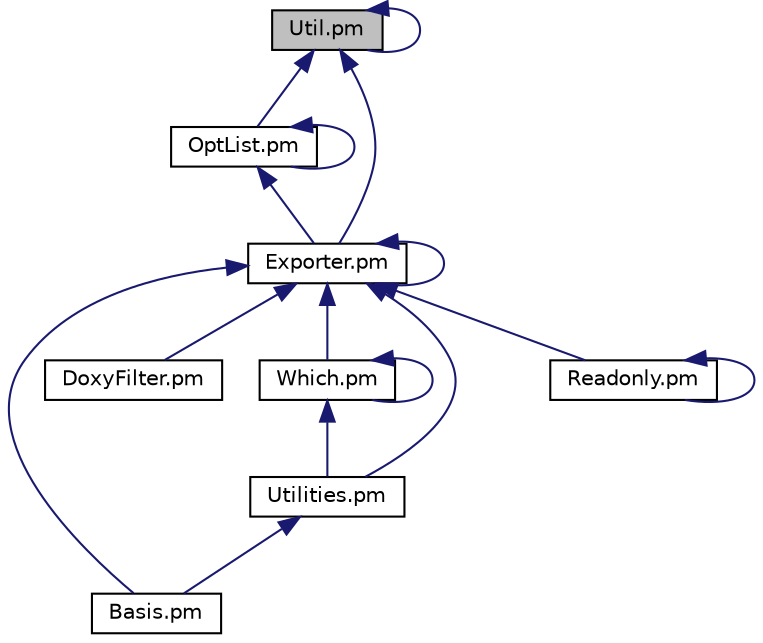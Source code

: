 digraph "Util.pm"
{
  edge [fontname="Helvetica",fontsize="10",labelfontname="Helvetica",labelfontsize="10"];
  node [fontname="Helvetica",fontsize="10",shape=record];
  Node1 [label="Util.pm",height=0.2,width=0.4,color="black", fillcolor="grey75", style="filled" fontcolor="black"];
  Node1 -> Node2 [dir="back",color="midnightblue",fontsize="10",style="solid",fontname="Helvetica"];
  Node2 [label="OptList.pm",height=0.2,width=0.4,color="black", fillcolor="white", style="filled",URL="$OptList_8pm.html"];
  Node2 -> Node2 [dir="back",color="midnightblue",fontsize="10",style="solid",fontname="Helvetica"];
  Node2 -> Node3 [dir="back",color="midnightblue",fontsize="10",style="solid",fontname="Helvetica"];
  Node3 [label="Exporter.pm",height=0.2,width=0.4,color="black", fillcolor="white", style="filled",URL="$Exporter_8pm.html"];
  Node3 -> Node4 [dir="back",color="midnightblue",fontsize="10",style="solid",fontname="Helvetica"];
  Node4 [label="Basis.pm",height=0.2,width=0.4,color="black", fillcolor="white", style="filled",URL="$Basis_8pm.html",tooltip="BASIS utilities of BASIS package."];
  Node3 -> Node5 [dir="back",color="midnightblue",fontsize="10",style="solid",fontname="Helvetica"];
  Node5 [label="DoxyFilter.pm",height=0.2,width=0.4,color="black", fillcolor="white", style="filled",URL="$DoxyFilter_8pm.html",tooltip="Base class for Doxygen filter implementations."];
  Node3 -> Node6 [dir="back",color="midnightblue",fontsize="10",style="solid",fontname="Helvetica"];
  Node6 [label="Which.pm",height=0.2,width=0.4,color="black", fillcolor="white", style="filled",URL="$Which_8pm.html"];
  Node6 -> Node6 [dir="back",color="midnightblue",fontsize="10",style="solid",fontname="Helvetica"];
  Node6 -> Node7 [dir="back",color="midnightblue",fontsize="10",style="solid",fontname="Helvetica"];
  Node7 [label="Utilities.pm",height=0.2,width=0.4,color="black", fillcolor="white", style="filled",URL="$Utilities_8pm.html",tooltip="Main module of project-independent BASIS utilities."];
  Node7 -> Node4 [dir="back",color="midnightblue",fontsize="10",style="solid",fontname="Helvetica"];
  Node3 -> Node8 [dir="back",color="midnightblue",fontsize="10",style="solid",fontname="Helvetica"];
  Node8 [label="Readonly.pm",height=0.2,width=0.4,color="black", fillcolor="white", style="filled",URL="$Readonly_8pm.html"];
  Node8 -> Node8 [dir="back",color="midnightblue",fontsize="10",style="solid",fontname="Helvetica"];
  Node3 -> Node3 [dir="back",color="midnightblue",fontsize="10",style="solid",fontname="Helvetica"];
  Node3 -> Node7 [dir="back",color="midnightblue",fontsize="10",style="solid",fontname="Helvetica"];
  Node1 -> Node1 [dir="back",color="midnightblue",fontsize="10",style="solid",fontname="Helvetica"];
  Node1 -> Node3 [dir="back",color="midnightblue",fontsize="10",style="solid",fontname="Helvetica"];
}
